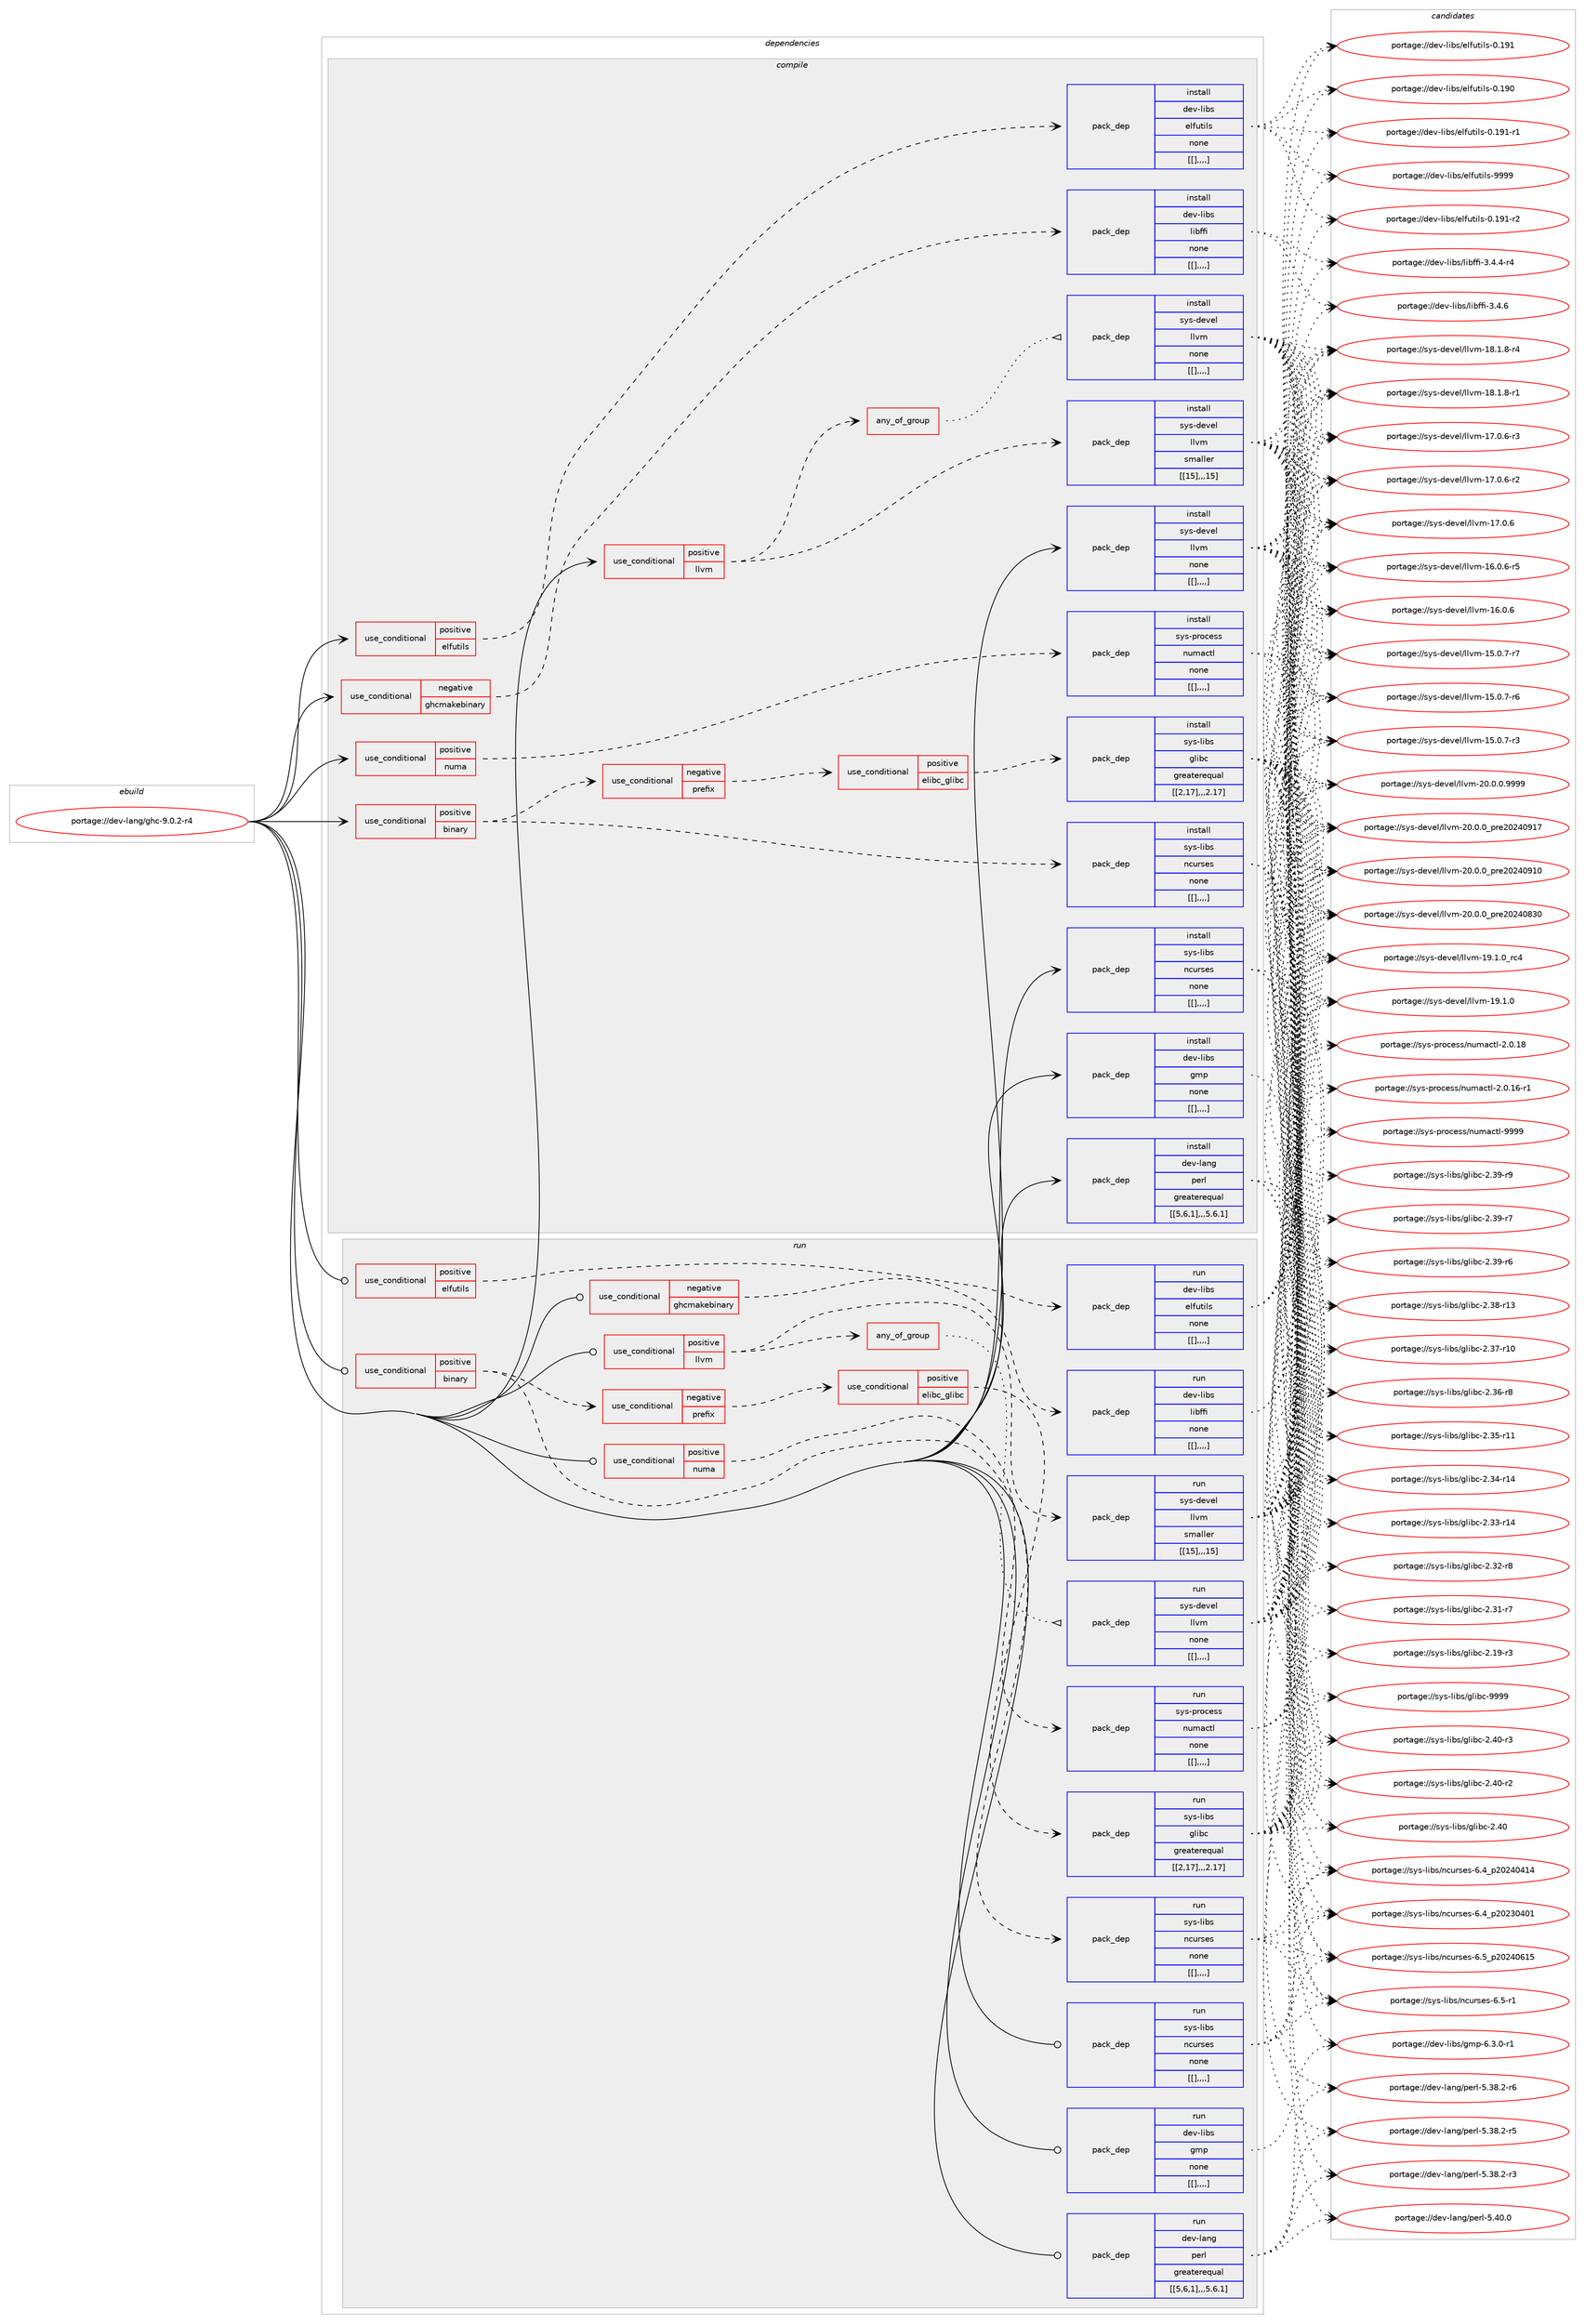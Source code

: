 digraph prolog {

# *************
# Graph options
# *************

newrank=true;
concentrate=true;
compound=true;
graph [rankdir=LR,fontname=Helvetica,fontsize=10,ranksep=1.5];#, ranksep=2.5, nodesep=0.2];
edge  [arrowhead=vee];
node  [fontname=Helvetica,fontsize=10];

# **********
# The ebuild
# **********

subgraph cluster_leftcol {
color=gray;
label=<<i>ebuild</i>>;
id [label="portage://dev-lang/ghc-9.0.2-r4", color=red, width=4, href="../dev-lang/ghc-9.0.2-r4.svg"];
}

# ****************
# The dependencies
# ****************

subgraph cluster_midcol {
color=gray;
label=<<i>dependencies</i>>;
subgraph cluster_compile {
fillcolor="#eeeeee";
style=filled;
label=<<i>compile</i>>;
subgraph cond23576 {
dependency99489 [label=<<TABLE BORDER="0" CELLBORDER="1" CELLSPACING="0" CELLPADDING="4"><TR><TD ROWSPAN="3" CELLPADDING="10">use_conditional</TD></TR><TR><TD>negative</TD></TR><TR><TD>ghcmakebinary</TD></TR></TABLE>>, shape=none, color=red];
subgraph pack74857 {
dependency99490 [label=<<TABLE BORDER="0" CELLBORDER="1" CELLSPACING="0" CELLPADDING="4" WIDTH="220"><TR><TD ROWSPAN="6" CELLPADDING="30">pack_dep</TD></TR><TR><TD WIDTH="110">install</TD></TR><TR><TD>dev-libs</TD></TR><TR><TD>libffi</TD></TR><TR><TD>none</TD></TR><TR><TD>[[],,,,]</TD></TR></TABLE>>, shape=none, color=blue];
}
dependency99489:e -> dependency99490:w [weight=20,style="dashed",arrowhead="vee"];
}
id:e -> dependency99489:w [weight=20,style="solid",arrowhead="vee"];
subgraph cond23577 {
dependency99491 [label=<<TABLE BORDER="0" CELLBORDER="1" CELLSPACING="0" CELLPADDING="4"><TR><TD ROWSPAN="3" CELLPADDING="10">use_conditional</TD></TR><TR><TD>positive</TD></TR><TR><TD>binary</TD></TR></TABLE>>, shape=none, color=red];
subgraph cond23578 {
dependency99492 [label=<<TABLE BORDER="0" CELLBORDER="1" CELLSPACING="0" CELLPADDING="4"><TR><TD ROWSPAN="3" CELLPADDING="10">use_conditional</TD></TR><TR><TD>negative</TD></TR><TR><TD>prefix</TD></TR></TABLE>>, shape=none, color=red];
subgraph cond23579 {
dependency99493 [label=<<TABLE BORDER="0" CELLBORDER="1" CELLSPACING="0" CELLPADDING="4"><TR><TD ROWSPAN="3" CELLPADDING="10">use_conditional</TD></TR><TR><TD>positive</TD></TR><TR><TD>elibc_glibc</TD></TR></TABLE>>, shape=none, color=red];
subgraph pack74858 {
dependency99494 [label=<<TABLE BORDER="0" CELLBORDER="1" CELLSPACING="0" CELLPADDING="4" WIDTH="220"><TR><TD ROWSPAN="6" CELLPADDING="30">pack_dep</TD></TR><TR><TD WIDTH="110">install</TD></TR><TR><TD>sys-libs</TD></TR><TR><TD>glibc</TD></TR><TR><TD>greaterequal</TD></TR><TR><TD>[[2,17],,,2.17]</TD></TR></TABLE>>, shape=none, color=blue];
}
dependency99493:e -> dependency99494:w [weight=20,style="dashed",arrowhead="vee"];
}
dependency99492:e -> dependency99493:w [weight=20,style="dashed",arrowhead="vee"];
}
dependency99491:e -> dependency99492:w [weight=20,style="dashed",arrowhead="vee"];
subgraph pack74859 {
dependency99495 [label=<<TABLE BORDER="0" CELLBORDER="1" CELLSPACING="0" CELLPADDING="4" WIDTH="220"><TR><TD ROWSPAN="6" CELLPADDING="30">pack_dep</TD></TR><TR><TD WIDTH="110">install</TD></TR><TR><TD>sys-libs</TD></TR><TR><TD>ncurses</TD></TR><TR><TD>none</TD></TR><TR><TD>[[],,,,]</TD></TR></TABLE>>, shape=none, color=blue];
}
dependency99491:e -> dependency99495:w [weight=20,style="dashed",arrowhead="vee"];
}
id:e -> dependency99491:w [weight=20,style="solid",arrowhead="vee"];
subgraph cond23580 {
dependency99496 [label=<<TABLE BORDER="0" CELLBORDER="1" CELLSPACING="0" CELLPADDING="4"><TR><TD ROWSPAN="3" CELLPADDING="10">use_conditional</TD></TR><TR><TD>positive</TD></TR><TR><TD>elfutils</TD></TR></TABLE>>, shape=none, color=red];
subgraph pack74860 {
dependency99497 [label=<<TABLE BORDER="0" CELLBORDER="1" CELLSPACING="0" CELLPADDING="4" WIDTH="220"><TR><TD ROWSPAN="6" CELLPADDING="30">pack_dep</TD></TR><TR><TD WIDTH="110">install</TD></TR><TR><TD>dev-libs</TD></TR><TR><TD>elfutils</TD></TR><TR><TD>none</TD></TR><TR><TD>[[],,,,]</TD></TR></TABLE>>, shape=none, color=blue];
}
dependency99496:e -> dependency99497:w [weight=20,style="dashed",arrowhead="vee"];
}
id:e -> dependency99496:w [weight=20,style="solid",arrowhead="vee"];
subgraph cond23581 {
dependency99498 [label=<<TABLE BORDER="0" CELLBORDER="1" CELLSPACING="0" CELLPADDING="4"><TR><TD ROWSPAN="3" CELLPADDING="10">use_conditional</TD></TR><TR><TD>positive</TD></TR><TR><TD>llvm</TD></TR></TABLE>>, shape=none, color=red];
subgraph pack74861 {
dependency99499 [label=<<TABLE BORDER="0" CELLBORDER="1" CELLSPACING="0" CELLPADDING="4" WIDTH="220"><TR><TD ROWSPAN="6" CELLPADDING="30">pack_dep</TD></TR><TR><TD WIDTH="110">install</TD></TR><TR><TD>sys-devel</TD></TR><TR><TD>llvm</TD></TR><TR><TD>smaller</TD></TR><TR><TD>[[15],,,15]</TD></TR></TABLE>>, shape=none, color=blue];
}
dependency99498:e -> dependency99499:w [weight=20,style="dashed",arrowhead="vee"];
subgraph any930 {
dependency99500 [label=<<TABLE BORDER="0" CELLBORDER="1" CELLSPACING="0" CELLPADDING="4"><TR><TD CELLPADDING="10">any_of_group</TD></TR></TABLE>>, shape=none, color=red];subgraph pack74862 {
dependency99501 [label=<<TABLE BORDER="0" CELLBORDER="1" CELLSPACING="0" CELLPADDING="4" WIDTH="220"><TR><TD ROWSPAN="6" CELLPADDING="30">pack_dep</TD></TR><TR><TD WIDTH="110">install</TD></TR><TR><TD>sys-devel</TD></TR><TR><TD>llvm</TD></TR><TR><TD>none</TD></TR><TR><TD>[[],,,,]</TD></TR></TABLE>>, shape=none, color=blue];
}
dependency99500:e -> dependency99501:w [weight=20,style="dotted",arrowhead="oinv"];
}
dependency99498:e -> dependency99500:w [weight=20,style="dashed",arrowhead="vee"];
}
id:e -> dependency99498:w [weight=20,style="solid",arrowhead="vee"];
subgraph cond23582 {
dependency99502 [label=<<TABLE BORDER="0" CELLBORDER="1" CELLSPACING="0" CELLPADDING="4"><TR><TD ROWSPAN="3" CELLPADDING="10">use_conditional</TD></TR><TR><TD>positive</TD></TR><TR><TD>numa</TD></TR></TABLE>>, shape=none, color=red];
subgraph pack74863 {
dependency99503 [label=<<TABLE BORDER="0" CELLBORDER="1" CELLSPACING="0" CELLPADDING="4" WIDTH="220"><TR><TD ROWSPAN="6" CELLPADDING="30">pack_dep</TD></TR><TR><TD WIDTH="110">install</TD></TR><TR><TD>sys-process</TD></TR><TR><TD>numactl</TD></TR><TR><TD>none</TD></TR><TR><TD>[[],,,,]</TD></TR></TABLE>>, shape=none, color=blue];
}
dependency99502:e -> dependency99503:w [weight=20,style="dashed",arrowhead="vee"];
}
id:e -> dependency99502:w [weight=20,style="solid",arrowhead="vee"];
subgraph pack74864 {
dependency99504 [label=<<TABLE BORDER="0" CELLBORDER="1" CELLSPACING="0" CELLPADDING="4" WIDTH="220"><TR><TD ROWSPAN="6" CELLPADDING="30">pack_dep</TD></TR><TR><TD WIDTH="110">install</TD></TR><TR><TD>dev-lang</TD></TR><TR><TD>perl</TD></TR><TR><TD>greaterequal</TD></TR><TR><TD>[[5,6,1],,,5.6.1]</TD></TR></TABLE>>, shape=none, color=blue];
}
id:e -> dependency99504:w [weight=20,style="solid",arrowhead="vee"];
subgraph pack74865 {
dependency99505 [label=<<TABLE BORDER="0" CELLBORDER="1" CELLSPACING="0" CELLPADDING="4" WIDTH="220"><TR><TD ROWSPAN="6" CELLPADDING="30">pack_dep</TD></TR><TR><TD WIDTH="110">install</TD></TR><TR><TD>dev-libs</TD></TR><TR><TD>gmp</TD></TR><TR><TD>none</TD></TR><TR><TD>[[],,,,]</TD></TR></TABLE>>, shape=none, color=blue];
}
id:e -> dependency99505:w [weight=20,style="solid",arrowhead="vee"];
subgraph pack74866 {
dependency99506 [label=<<TABLE BORDER="0" CELLBORDER="1" CELLSPACING="0" CELLPADDING="4" WIDTH="220"><TR><TD ROWSPAN="6" CELLPADDING="30">pack_dep</TD></TR><TR><TD WIDTH="110">install</TD></TR><TR><TD>sys-libs</TD></TR><TR><TD>ncurses</TD></TR><TR><TD>none</TD></TR><TR><TD>[[],,,,]</TD></TR></TABLE>>, shape=none, color=blue];
}
id:e -> dependency99506:w [weight=20,style="solid",arrowhead="vee"];
subgraph pack74867 {
dependency99507 [label=<<TABLE BORDER="0" CELLBORDER="1" CELLSPACING="0" CELLPADDING="4" WIDTH="220"><TR><TD ROWSPAN="6" CELLPADDING="30">pack_dep</TD></TR><TR><TD WIDTH="110">install</TD></TR><TR><TD>sys-devel</TD></TR><TR><TD>llvm</TD></TR><TR><TD>none</TD></TR><TR><TD>[[],,,,]</TD></TR></TABLE>>, shape=none, color=blue];
}
id:e -> dependency99507:w [weight=20,style="solid",arrowhead="vee"];
}
subgraph cluster_compileandrun {
fillcolor="#eeeeee";
style=filled;
label=<<i>compile and run</i>>;
}
subgraph cluster_run {
fillcolor="#eeeeee";
style=filled;
label=<<i>run</i>>;
subgraph cond23583 {
dependency99508 [label=<<TABLE BORDER="0" CELLBORDER="1" CELLSPACING="0" CELLPADDING="4"><TR><TD ROWSPAN="3" CELLPADDING="10">use_conditional</TD></TR><TR><TD>negative</TD></TR><TR><TD>ghcmakebinary</TD></TR></TABLE>>, shape=none, color=red];
subgraph pack74868 {
dependency99509 [label=<<TABLE BORDER="0" CELLBORDER="1" CELLSPACING="0" CELLPADDING="4" WIDTH="220"><TR><TD ROWSPAN="6" CELLPADDING="30">pack_dep</TD></TR><TR><TD WIDTH="110">run</TD></TR><TR><TD>dev-libs</TD></TR><TR><TD>libffi</TD></TR><TR><TD>none</TD></TR><TR><TD>[[],,,,]</TD></TR></TABLE>>, shape=none, color=blue];
}
dependency99508:e -> dependency99509:w [weight=20,style="dashed",arrowhead="vee"];
}
id:e -> dependency99508:w [weight=20,style="solid",arrowhead="odot"];
subgraph cond23584 {
dependency99510 [label=<<TABLE BORDER="0" CELLBORDER="1" CELLSPACING="0" CELLPADDING="4"><TR><TD ROWSPAN="3" CELLPADDING="10">use_conditional</TD></TR><TR><TD>positive</TD></TR><TR><TD>binary</TD></TR></TABLE>>, shape=none, color=red];
subgraph cond23585 {
dependency99511 [label=<<TABLE BORDER="0" CELLBORDER="1" CELLSPACING="0" CELLPADDING="4"><TR><TD ROWSPAN="3" CELLPADDING="10">use_conditional</TD></TR><TR><TD>negative</TD></TR><TR><TD>prefix</TD></TR></TABLE>>, shape=none, color=red];
subgraph cond23586 {
dependency99512 [label=<<TABLE BORDER="0" CELLBORDER="1" CELLSPACING="0" CELLPADDING="4"><TR><TD ROWSPAN="3" CELLPADDING="10">use_conditional</TD></TR><TR><TD>positive</TD></TR><TR><TD>elibc_glibc</TD></TR></TABLE>>, shape=none, color=red];
subgraph pack74869 {
dependency99513 [label=<<TABLE BORDER="0" CELLBORDER="1" CELLSPACING="0" CELLPADDING="4" WIDTH="220"><TR><TD ROWSPAN="6" CELLPADDING="30">pack_dep</TD></TR><TR><TD WIDTH="110">run</TD></TR><TR><TD>sys-libs</TD></TR><TR><TD>glibc</TD></TR><TR><TD>greaterequal</TD></TR><TR><TD>[[2,17],,,2.17]</TD></TR></TABLE>>, shape=none, color=blue];
}
dependency99512:e -> dependency99513:w [weight=20,style="dashed",arrowhead="vee"];
}
dependency99511:e -> dependency99512:w [weight=20,style="dashed",arrowhead="vee"];
}
dependency99510:e -> dependency99511:w [weight=20,style="dashed",arrowhead="vee"];
subgraph pack74870 {
dependency99514 [label=<<TABLE BORDER="0" CELLBORDER="1" CELLSPACING="0" CELLPADDING="4" WIDTH="220"><TR><TD ROWSPAN="6" CELLPADDING="30">pack_dep</TD></TR><TR><TD WIDTH="110">run</TD></TR><TR><TD>sys-libs</TD></TR><TR><TD>ncurses</TD></TR><TR><TD>none</TD></TR><TR><TD>[[],,,,]</TD></TR></TABLE>>, shape=none, color=blue];
}
dependency99510:e -> dependency99514:w [weight=20,style="dashed",arrowhead="vee"];
}
id:e -> dependency99510:w [weight=20,style="solid",arrowhead="odot"];
subgraph cond23587 {
dependency99515 [label=<<TABLE BORDER="0" CELLBORDER="1" CELLSPACING="0" CELLPADDING="4"><TR><TD ROWSPAN="3" CELLPADDING="10">use_conditional</TD></TR><TR><TD>positive</TD></TR><TR><TD>elfutils</TD></TR></TABLE>>, shape=none, color=red];
subgraph pack74871 {
dependency99516 [label=<<TABLE BORDER="0" CELLBORDER="1" CELLSPACING="0" CELLPADDING="4" WIDTH="220"><TR><TD ROWSPAN="6" CELLPADDING="30">pack_dep</TD></TR><TR><TD WIDTH="110">run</TD></TR><TR><TD>dev-libs</TD></TR><TR><TD>elfutils</TD></TR><TR><TD>none</TD></TR><TR><TD>[[],,,,]</TD></TR></TABLE>>, shape=none, color=blue];
}
dependency99515:e -> dependency99516:w [weight=20,style="dashed",arrowhead="vee"];
}
id:e -> dependency99515:w [weight=20,style="solid",arrowhead="odot"];
subgraph cond23588 {
dependency99517 [label=<<TABLE BORDER="0" CELLBORDER="1" CELLSPACING="0" CELLPADDING="4"><TR><TD ROWSPAN="3" CELLPADDING="10">use_conditional</TD></TR><TR><TD>positive</TD></TR><TR><TD>llvm</TD></TR></TABLE>>, shape=none, color=red];
subgraph pack74872 {
dependency99518 [label=<<TABLE BORDER="0" CELLBORDER="1" CELLSPACING="0" CELLPADDING="4" WIDTH="220"><TR><TD ROWSPAN="6" CELLPADDING="30">pack_dep</TD></TR><TR><TD WIDTH="110">run</TD></TR><TR><TD>sys-devel</TD></TR><TR><TD>llvm</TD></TR><TR><TD>smaller</TD></TR><TR><TD>[[15],,,15]</TD></TR></TABLE>>, shape=none, color=blue];
}
dependency99517:e -> dependency99518:w [weight=20,style="dashed",arrowhead="vee"];
subgraph any931 {
dependency99519 [label=<<TABLE BORDER="0" CELLBORDER="1" CELLSPACING="0" CELLPADDING="4"><TR><TD CELLPADDING="10">any_of_group</TD></TR></TABLE>>, shape=none, color=red];subgraph pack74873 {
dependency99520 [label=<<TABLE BORDER="0" CELLBORDER="1" CELLSPACING="0" CELLPADDING="4" WIDTH="220"><TR><TD ROWSPAN="6" CELLPADDING="30">pack_dep</TD></TR><TR><TD WIDTH="110">run</TD></TR><TR><TD>sys-devel</TD></TR><TR><TD>llvm</TD></TR><TR><TD>none</TD></TR><TR><TD>[[],,,,]</TD></TR></TABLE>>, shape=none, color=blue];
}
dependency99519:e -> dependency99520:w [weight=20,style="dotted",arrowhead="oinv"];
}
dependency99517:e -> dependency99519:w [weight=20,style="dashed",arrowhead="vee"];
}
id:e -> dependency99517:w [weight=20,style="solid",arrowhead="odot"];
subgraph cond23589 {
dependency99521 [label=<<TABLE BORDER="0" CELLBORDER="1" CELLSPACING="0" CELLPADDING="4"><TR><TD ROWSPAN="3" CELLPADDING="10">use_conditional</TD></TR><TR><TD>positive</TD></TR><TR><TD>numa</TD></TR></TABLE>>, shape=none, color=red];
subgraph pack74874 {
dependency99522 [label=<<TABLE BORDER="0" CELLBORDER="1" CELLSPACING="0" CELLPADDING="4" WIDTH="220"><TR><TD ROWSPAN="6" CELLPADDING="30">pack_dep</TD></TR><TR><TD WIDTH="110">run</TD></TR><TR><TD>sys-process</TD></TR><TR><TD>numactl</TD></TR><TR><TD>none</TD></TR><TR><TD>[[],,,,]</TD></TR></TABLE>>, shape=none, color=blue];
}
dependency99521:e -> dependency99522:w [weight=20,style="dashed",arrowhead="vee"];
}
id:e -> dependency99521:w [weight=20,style="solid",arrowhead="odot"];
subgraph pack74875 {
dependency99523 [label=<<TABLE BORDER="0" CELLBORDER="1" CELLSPACING="0" CELLPADDING="4" WIDTH="220"><TR><TD ROWSPAN="6" CELLPADDING="30">pack_dep</TD></TR><TR><TD WIDTH="110">run</TD></TR><TR><TD>dev-lang</TD></TR><TR><TD>perl</TD></TR><TR><TD>greaterequal</TD></TR><TR><TD>[[5,6,1],,,5.6.1]</TD></TR></TABLE>>, shape=none, color=blue];
}
id:e -> dependency99523:w [weight=20,style="solid",arrowhead="odot"];
subgraph pack74876 {
dependency99524 [label=<<TABLE BORDER="0" CELLBORDER="1" CELLSPACING="0" CELLPADDING="4" WIDTH="220"><TR><TD ROWSPAN="6" CELLPADDING="30">pack_dep</TD></TR><TR><TD WIDTH="110">run</TD></TR><TR><TD>dev-libs</TD></TR><TR><TD>gmp</TD></TR><TR><TD>none</TD></TR><TR><TD>[[],,,,]</TD></TR></TABLE>>, shape=none, color=blue];
}
id:e -> dependency99524:w [weight=20,style="solid",arrowhead="odot"];
subgraph pack74877 {
dependency99525 [label=<<TABLE BORDER="0" CELLBORDER="1" CELLSPACING="0" CELLPADDING="4" WIDTH="220"><TR><TD ROWSPAN="6" CELLPADDING="30">pack_dep</TD></TR><TR><TD WIDTH="110">run</TD></TR><TR><TD>sys-libs</TD></TR><TR><TD>ncurses</TD></TR><TR><TD>none</TD></TR><TR><TD>[[],,,,]</TD></TR></TABLE>>, shape=none, color=blue];
}
id:e -> dependency99525:w [weight=20,style="solid",arrowhead="odot"];
}
}

# **************
# The candidates
# **************

subgraph cluster_choices {
rank=same;
color=gray;
label=<<i>candidates</i>>;

subgraph choice74857 {
color=black;
nodesep=1;
choice10010111845108105981154710810598102102105455146524654 [label="portage://dev-libs/libffi-3.4.6", color=red, width=4,href="../dev-libs/libffi-3.4.6.svg"];
choice100101118451081059811547108105981021021054551465246524511452 [label="portage://dev-libs/libffi-3.4.4-r4", color=red, width=4,href="../dev-libs/libffi-3.4.4-r4.svg"];
dependency99490:e -> choice10010111845108105981154710810598102102105455146524654:w [style=dotted,weight="100"];
dependency99490:e -> choice100101118451081059811547108105981021021054551465246524511452:w [style=dotted,weight="100"];
}
subgraph choice74858 {
color=black;
nodesep=1;
choice11512111545108105981154710310810598994557575757 [label="portage://sys-libs/glibc-9999", color=red, width=4,href="../sys-libs/glibc-9999.svg"];
choice115121115451081059811547103108105989945504652484511451 [label="portage://sys-libs/glibc-2.40-r3", color=red, width=4,href="../sys-libs/glibc-2.40-r3.svg"];
choice115121115451081059811547103108105989945504652484511450 [label="portage://sys-libs/glibc-2.40-r2", color=red, width=4,href="../sys-libs/glibc-2.40-r2.svg"];
choice11512111545108105981154710310810598994550465248 [label="portage://sys-libs/glibc-2.40", color=red, width=4,href="../sys-libs/glibc-2.40.svg"];
choice115121115451081059811547103108105989945504651574511457 [label="portage://sys-libs/glibc-2.39-r9", color=red, width=4,href="../sys-libs/glibc-2.39-r9.svg"];
choice115121115451081059811547103108105989945504651574511455 [label="portage://sys-libs/glibc-2.39-r7", color=red, width=4,href="../sys-libs/glibc-2.39-r7.svg"];
choice115121115451081059811547103108105989945504651574511454 [label="portage://sys-libs/glibc-2.39-r6", color=red, width=4,href="../sys-libs/glibc-2.39-r6.svg"];
choice11512111545108105981154710310810598994550465156451144951 [label="portage://sys-libs/glibc-2.38-r13", color=red, width=4,href="../sys-libs/glibc-2.38-r13.svg"];
choice11512111545108105981154710310810598994550465155451144948 [label="portage://sys-libs/glibc-2.37-r10", color=red, width=4,href="../sys-libs/glibc-2.37-r10.svg"];
choice115121115451081059811547103108105989945504651544511456 [label="portage://sys-libs/glibc-2.36-r8", color=red, width=4,href="../sys-libs/glibc-2.36-r8.svg"];
choice11512111545108105981154710310810598994550465153451144949 [label="portage://sys-libs/glibc-2.35-r11", color=red, width=4,href="../sys-libs/glibc-2.35-r11.svg"];
choice11512111545108105981154710310810598994550465152451144952 [label="portage://sys-libs/glibc-2.34-r14", color=red, width=4,href="../sys-libs/glibc-2.34-r14.svg"];
choice11512111545108105981154710310810598994550465151451144952 [label="portage://sys-libs/glibc-2.33-r14", color=red, width=4,href="../sys-libs/glibc-2.33-r14.svg"];
choice115121115451081059811547103108105989945504651504511456 [label="portage://sys-libs/glibc-2.32-r8", color=red, width=4,href="../sys-libs/glibc-2.32-r8.svg"];
choice115121115451081059811547103108105989945504651494511455 [label="portage://sys-libs/glibc-2.31-r7", color=red, width=4,href="../sys-libs/glibc-2.31-r7.svg"];
choice115121115451081059811547103108105989945504649574511451 [label="portage://sys-libs/glibc-2.19-r3", color=red, width=4,href="../sys-libs/glibc-2.19-r3.svg"];
dependency99494:e -> choice11512111545108105981154710310810598994557575757:w [style=dotted,weight="100"];
dependency99494:e -> choice115121115451081059811547103108105989945504652484511451:w [style=dotted,weight="100"];
dependency99494:e -> choice115121115451081059811547103108105989945504652484511450:w [style=dotted,weight="100"];
dependency99494:e -> choice11512111545108105981154710310810598994550465248:w [style=dotted,weight="100"];
dependency99494:e -> choice115121115451081059811547103108105989945504651574511457:w [style=dotted,weight="100"];
dependency99494:e -> choice115121115451081059811547103108105989945504651574511455:w [style=dotted,weight="100"];
dependency99494:e -> choice115121115451081059811547103108105989945504651574511454:w [style=dotted,weight="100"];
dependency99494:e -> choice11512111545108105981154710310810598994550465156451144951:w [style=dotted,weight="100"];
dependency99494:e -> choice11512111545108105981154710310810598994550465155451144948:w [style=dotted,weight="100"];
dependency99494:e -> choice115121115451081059811547103108105989945504651544511456:w [style=dotted,weight="100"];
dependency99494:e -> choice11512111545108105981154710310810598994550465153451144949:w [style=dotted,weight="100"];
dependency99494:e -> choice11512111545108105981154710310810598994550465152451144952:w [style=dotted,weight="100"];
dependency99494:e -> choice11512111545108105981154710310810598994550465151451144952:w [style=dotted,weight="100"];
dependency99494:e -> choice115121115451081059811547103108105989945504651504511456:w [style=dotted,weight="100"];
dependency99494:e -> choice115121115451081059811547103108105989945504651494511455:w [style=dotted,weight="100"];
dependency99494:e -> choice115121115451081059811547103108105989945504649574511451:w [style=dotted,weight="100"];
}
subgraph choice74859 {
color=black;
nodesep=1;
choice1151211154510810598115471109911711411510111545544653951125048505248544953 [label="portage://sys-libs/ncurses-6.5_p20240615", color=red, width=4,href="../sys-libs/ncurses-6.5_p20240615.svg"];
choice11512111545108105981154711099117114115101115455446534511449 [label="portage://sys-libs/ncurses-6.5-r1", color=red, width=4,href="../sys-libs/ncurses-6.5-r1.svg"];
choice1151211154510810598115471109911711411510111545544652951125048505248524952 [label="portage://sys-libs/ncurses-6.4_p20240414", color=red, width=4,href="../sys-libs/ncurses-6.4_p20240414.svg"];
choice1151211154510810598115471109911711411510111545544652951125048505148524849 [label="portage://sys-libs/ncurses-6.4_p20230401", color=red, width=4,href="../sys-libs/ncurses-6.4_p20230401.svg"];
dependency99495:e -> choice1151211154510810598115471109911711411510111545544653951125048505248544953:w [style=dotted,weight="100"];
dependency99495:e -> choice11512111545108105981154711099117114115101115455446534511449:w [style=dotted,weight="100"];
dependency99495:e -> choice1151211154510810598115471109911711411510111545544652951125048505248524952:w [style=dotted,weight="100"];
dependency99495:e -> choice1151211154510810598115471109911711411510111545544652951125048505148524849:w [style=dotted,weight="100"];
}
subgraph choice74860 {
color=black;
nodesep=1;
choice1001011184510810598115471011081021171161051081154557575757 [label="portage://dev-libs/elfutils-9999", color=red, width=4,href="../dev-libs/elfutils-9999.svg"];
choice1001011184510810598115471011081021171161051081154548464957494511450 [label="portage://dev-libs/elfutils-0.191-r2", color=red, width=4,href="../dev-libs/elfutils-0.191-r2.svg"];
choice1001011184510810598115471011081021171161051081154548464957494511449 [label="portage://dev-libs/elfutils-0.191-r1", color=red, width=4,href="../dev-libs/elfutils-0.191-r1.svg"];
choice100101118451081059811547101108102117116105108115454846495749 [label="portage://dev-libs/elfutils-0.191", color=red, width=4,href="../dev-libs/elfutils-0.191.svg"];
choice100101118451081059811547101108102117116105108115454846495748 [label="portage://dev-libs/elfutils-0.190", color=red, width=4,href="../dev-libs/elfutils-0.190.svg"];
dependency99497:e -> choice1001011184510810598115471011081021171161051081154557575757:w [style=dotted,weight="100"];
dependency99497:e -> choice1001011184510810598115471011081021171161051081154548464957494511450:w [style=dotted,weight="100"];
dependency99497:e -> choice1001011184510810598115471011081021171161051081154548464957494511449:w [style=dotted,weight="100"];
dependency99497:e -> choice100101118451081059811547101108102117116105108115454846495749:w [style=dotted,weight="100"];
dependency99497:e -> choice100101118451081059811547101108102117116105108115454846495748:w [style=dotted,weight="100"];
}
subgraph choice74861 {
color=black;
nodesep=1;
choice1151211154510010111810110847108108118109455048464846484657575757 [label="portage://sys-devel/llvm-20.0.0.9999", color=red, width=4,href="../sys-devel/llvm-20.0.0.9999.svg"];
choice115121115451001011181011084710810811810945504846484648951121141015048505248574955 [label="portage://sys-devel/llvm-20.0.0_pre20240917", color=red, width=4,href="../sys-devel/llvm-20.0.0_pre20240917.svg"];
choice115121115451001011181011084710810811810945504846484648951121141015048505248574948 [label="portage://sys-devel/llvm-20.0.0_pre20240910", color=red, width=4,href="../sys-devel/llvm-20.0.0_pre20240910.svg"];
choice115121115451001011181011084710810811810945504846484648951121141015048505248565148 [label="portage://sys-devel/llvm-20.0.0_pre20240830", color=red, width=4,href="../sys-devel/llvm-20.0.0_pre20240830.svg"];
choice115121115451001011181011084710810811810945495746494648951149952 [label="portage://sys-devel/llvm-19.1.0_rc4", color=red, width=4,href="../sys-devel/llvm-19.1.0_rc4.svg"];
choice115121115451001011181011084710810811810945495746494648 [label="portage://sys-devel/llvm-19.1.0", color=red, width=4,href="../sys-devel/llvm-19.1.0.svg"];
choice1151211154510010111810110847108108118109454956464946564511452 [label="portage://sys-devel/llvm-18.1.8-r4", color=red, width=4,href="../sys-devel/llvm-18.1.8-r4.svg"];
choice1151211154510010111810110847108108118109454956464946564511449 [label="portage://sys-devel/llvm-18.1.8-r1", color=red, width=4,href="../sys-devel/llvm-18.1.8-r1.svg"];
choice1151211154510010111810110847108108118109454955464846544511451 [label="portage://sys-devel/llvm-17.0.6-r3", color=red, width=4,href="../sys-devel/llvm-17.0.6-r3.svg"];
choice1151211154510010111810110847108108118109454955464846544511450 [label="portage://sys-devel/llvm-17.0.6-r2", color=red, width=4,href="../sys-devel/llvm-17.0.6-r2.svg"];
choice115121115451001011181011084710810811810945495546484654 [label="portage://sys-devel/llvm-17.0.6", color=red, width=4,href="../sys-devel/llvm-17.0.6.svg"];
choice1151211154510010111810110847108108118109454954464846544511453 [label="portage://sys-devel/llvm-16.0.6-r5", color=red, width=4,href="../sys-devel/llvm-16.0.6-r5.svg"];
choice115121115451001011181011084710810811810945495446484654 [label="portage://sys-devel/llvm-16.0.6", color=red, width=4,href="../sys-devel/llvm-16.0.6.svg"];
choice1151211154510010111810110847108108118109454953464846554511455 [label="portage://sys-devel/llvm-15.0.7-r7", color=red, width=4,href="../sys-devel/llvm-15.0.7-r7.svg"];
choice1151211154510010111810110847108108118109454953464846554511454 [label="portage://sys-devel/llvm-15.0.7-r6", color=red, width=4,href="../sys-devel/llvm-15.0.7-r6.svg"];
choice1151211154510010111810110847108108118109454953464846554511451 [label="portage://sys-devel/llvm-15.0.7-r3", color=red, width=4,href="../sys-devel/llvm-15.0.7-r3.svg"];
dependency99499:e -> choice1151211154510010111810110847108108118109455048464846484657575757:w [style=dotted,weight="100"];
dependency99499:e -> choice115121115451001011181011084710810811810945504846484648951121141015048505248574955:w [style=dotted,weight="100"];
dependency99499:e -> choice115121115451001011181011084710810811810945504846484648951121141015048505248574948:w [style=dotted,weight="100"];
dependency99499:e -> choice115121115451001011181011084710810811810945504846484648951121141015048505248565148:w [style=dotted,weight="100"];
dependency99499:e -> choice115121115451001011181011084710810811810945495746494648951149952:w [style=dotted,weight="100"];
dependency99499:e -> choice115121115451001011181011084710810811810945495746494648:w [style=dotted,weight="100"];
dependency99499:e -> choice1151211154510010111810110847108108118109454956464946564511452:w [style=dotted,weight="100"];
dependency99499:e -> choice1151211154510010111810110847108108118109454956464946564511449:w [style=dotted,weight="100"];
dependency99499:e -> choice1151211154510010111810110847108108118109454955464846544511451:w [style=dotted,weight="100"];
dependency99499:e -> choice1151211154510010111810110847108108118109454955464846544511450:w [style=dotted,weight="100"];
dependency99499:e -> choice115121115451001011181011084710810811810945495546484654:w [style=dotted,weight="100"];
dependency99499:e -> choice1151211154510010111810110847108108118109454954464846544511453:w [style=dotted,weight="100"];
dependency99499:e -> choice115121115451001011181011084710810811810945495446484654:w [style=dotted,weight="100"];
dependency99499:e -> choice1151211154510010111810110847108108118109454953464846554511455:w [style=dotted,weight="100"];
dependency99499:e -> choice1151211154510010111810110847108108118109454953464846554511454:w [style=dotted,weight="100"];
dependency99499:e -> choice1151211154510010111810110847108108118109454953464846554511451:w [style=dotted,weight="100"];
}
subgraph choice74862 {
color=black;
nodesep=1;
choice1151211154510010111810110847108108118109455048464846484657575757 [label="portage://sys-devel/llvm-20.0.0.9999", color=red, width=4,href="../sys-devel/llvm-20.0.0.9999.svg"];
choice115121115451001011181011084710810811810945504846484648951121141015048505248574955 [label="portage://sys-devel/llvm-20.0.0_pre20240917", color=red, width=4,href="../sys-devel/llvm-20.0.0_pre20240917.svg"];
choice115121115451001011181011084710810811810945504846484648951121141015048505248574948 [label="portage://sys-devel/llvm-20.0.0_pre20240910", color=red, width=4,href="../sys-devel/llvm-20.0.0_pre20240910.svg"];
choice115121115451001011181011084710810811810945504846484648951121141015048505248565148 [label="portage://sys-devel/llvm-20.0.0_pre20240830", color=red, width=4,href="../sys-devel/llvm-20.0.0_pre20240830.svg"];
choice115121115451001011181011084710810811810945495746494648951149952 [label="portage://sys-devel/llvm-19.1.0_rc4", color=red, width=4,href="../sys-devel/llvm-19.1.0_rc4.svg"];
choice115121115451001011181011084710810811810945495746494648 [label="portage://sys-devel/llvm-19.1.0", color=red, width=4,href="../sys-devel/llvm-19.1.0.svg"];
choice1151211154510010111810110847108108118109454956464946564511452 [label="portage://sys-devel/llvm-18.1.8-r4", color=red, width=4,href="../sys-devel/llvm-18.1.8-r4.svg"];
choice1151211154510010111810110847108108118109454956464946564511449 [label="portage://sys-devel/llvm-18.1.8-r1", color=red, width=4,href="../sys-devel/llvm-18.1.8-r1.svg"];
choice1151211154510010111810110847108108118109454955464846544511451 [label="portage://sys-devel/llvm-17.0.6-r3", color=red, width=4,href="../sys-devel/llvm-17.0.6-r3.svg"];
choice1151211154510010111810110847108108118109454955464846544511450 [label="portage://sys-devel/llvm-17.0.6-r2", color=red, width=4,href="../sys-devel/llvm-17.0.6-r2.svg"];
choice115121115451001011181011084710810811810945495546484654 [label="portage://sys-devel/llvm-17.0.6", color=red, width=4,href="../sys-devel/llvm-17.0.6.svg"];
choice1151211154510010111810110847108108118109454954464846544511453 [label="portage://sys-devel/llvm-16.0.6-r5", color=red, width=4,href="../sys-devel/llvm-16.0.6-r5.svg"];
choice115121115451001011181011084710810811810945495446484654 [label="portage://sys-devel/llvm-16.0.6", color=red, width=4,href="../sys-devel/llvm-16.0.6.svg"];
choice1151211154510010111810110847108108118109454953464846554511455 [label="portage://sys-devel/llvm-15.0.7-r7", color=red, width=4,href="../sys-devel/llvm-15.0.7-r7.svg"];
choice1151211154510010111810110847108108118109454953464846554511454 [label="portage://sys-devel/llvm-15.0.7-r6", color=red, width=4,href="../sys-devel/llvm-15.0.7-r6.svg"];
choice1151211154510010111810110847108108118109454953464846554511451 [label="portage://sys-devel/llvm-15.0.7-r3", color=red, width=4,href="../sys-devel/llvm-15.0.7-r3.svg"];
dependency99501:e -> choice1151211154510010111810110847108108118109455048464846484657575757:w [style=dotted,weight="100"];
dependency99501:e -> choice115121115451001011181011084710810811810945504846484648951121141015048505248574955:w [style=dotted,weight="100"];
dependency99501:e -> choice115121115451001011181011084710810811810945504846484648951121141015048505248574948:w [style=dotted,weight="100"];
dependency99501:e -> choice115121115451001011181011084710810811810945504846484648951121141015048505248565148:w [style=dotted,weight="100"];
dependency99501:e -> choice115121115451001011181011084710810811810945495746494648951149952:w [style=dotted,weight="100"];
dependency99501:e -> choice115121115451001011181011084710810811810945495746494648:w [style=dotted,weight="100"];
dependency99501:e -> choice1151211154510010111810110847108108118109454956464946564511452:w [style=dotted,weight="100"];
dependency99501:e -> choice1151211154510010111810110847108108118109454956464946564511449:w [style=dotted,weight="100"];
dependency99501:e -> choice1151211154510010111810110847108108118109454955464846544511451:w [style=dotted,weight="100"];
dependency99501:e -> choice1151211154510010111810110847108108118109454955464846544511450:w [style=dotted,weight="100"];
dependency99501:e -> choice115121115451001011181011084710810811810945495546484654:w [style=dotted,weight="100"];
dependency99501:e -> choice1151211154510010111810110847108108118109454954464846544511453:w [style=dotted,weight="100"];
dependency99501:e -> choice115121115451001011181011084710810811810945495446484654:w [style=dotted,weight="100"];
dependency99501:e -> choice1151211154510010111810110847108108118109454953464846554511455:w [style=dotted,weight="100"];
dependency99501:e -> choice1151211154510010111810110847108108118109454953464846554511454:w [style=dotted,weight="100"];
dependency99501:e -> choice1151211154510010111810110847108108118109454953464846554511451:w [style=dotted,weight="100"];
}
subgraph choice74863 {
color=black;
nodesep=1;
choice11512111545112114111991011151154711011710997991161084557575757 [label="portage://sys-process/numactl-9999", color=red, width=4,href="../sys-process/numactl-9999.svg"];
choice115121115451121141119910111511547110117109979911610845504648464956 [label="portage://sys-process/numactl-2.0.18", color=red, width=4,href="../sys-process/numactl-2.0.18.svg"];
choice1151211154511211411199101115115471101171099799116108455046484649544511449 [label="portage://sys-process/numactl-2.0.16-r1", color=red, width=4,href="../sys-process/numactl-2.0.16-r1.svg"];
dependency99503:e -> choice11512111545112114111991011151154711011710997991161084557575757:w [style=dotted,weight="100"];
dependency99503:e -> choice115121115451121141119910111511547110117109979911610845504648464956:w [style=dotted,weight="100"];
dependency99503:e -> choice1151211154511211411199101115115471101171099799116108455046484649544511449:w [style=dotted,weight="100"];
}
subgraph choice74864 {
color=black;
nodesep=1;
choice10010111845108971101034711210111410845534652484648 [label="portage://dev-lang/perl-5.40.0", color=red, width=4,href="../dev-lang/perl-5.40.0.svg"];
choice100101118451089711010347112101114108455346515646504511454 [label="portage://dev-lang/perl-5.38.2-r6", color=red, width=4,href="../dev-lang/perl-5.38.2-r6.svg"];
choice100101118451089711010347112101114108455346515646504511453 [label="portage://dev-lang/perl-5.38.2-r5", color=red, width=4,href="../dev-lang/perl-5.38.2-r5.svg"];
choice100101118451089711010347112101114108455346515646504511451 [label="portage://dev-lang/perl-5.38.2-r3", color=red, width=4,href="../dev-lang/perl-5.38.2-r3.svg"];
dependency99504:e -> choice10010111845108971101034711210111410845534652484648:w [style=dotted,weight="100"];
dependency99504:e -> choice100101118451089711010347112101114108455346515646504511454:w [style=dotted,weight="100"];
dependency99504:e -> choice100101118451089711010347112101114108455346515646504511453:w [style=dotted,weight="100"];
dependency99504:e -> choice100101118451089711010347112101114108455346515646504511451:w [style=dotted,weight="100"];
}
subgraph choice74865 {
color=black;
nodesep=1;
choice1001011184510810598115471031091124554465146484511449 [label="portage://dev-libs/gmp-6.3.0-r1", color=red, width=4,href="../dev-libs/gmp-6.3.0-r1.svg"];
dependency99505:e -> choice1001011184510810598115471031091124554465146484511449:w [style=dotted,weight="100"];
}
subgraph choice74866 {
color=black;
nodesep=1;
choice1151211154510810598115471109911711411510111545544653951125048505248544953 [label="portage://sys-libs/ncurses-6.5_p20240615", color=red, width=4,href="../sys-libs/ncurses-6.5_p20240615.svg"];
choice11512111545108105981154711099117114115101115455446534511449 [label="portage://sys-libs/ncurses-6.5-r1", color=red, width=4,href="../sys-libs/ncurses-6.5-r1.svg"];
choice1151211154510810598115471109911711411510111545544652951125048505248524952 [label="portage://sys-libs/ncurses-6.4_p20240414", color=red, width=4,href="../sys-libs/ncurses-6.4_p20240414.svg"];
choice1151211154510810598115471109911711411510111545544652951125048505148524849 [label="portage://sys-libs/ncurses-6.4_p20230401", color=red, width=4,href="../sys-libs/ncurses-6.4_p20230401.svg"];
dependency99506:e -> choice1151211154510810598115471109911711411510111545544653951125048505248544953:w [style=dotted,weight="100"];
dependency99506:e -> choice11512111545108105981154711099117114115101115455446534511449:w [style=dotted,weight="100"];
dependency99506:e -> choice1151211154510810598115471109911711411510111545544652951125048505248524952:w [style=dotted,weight="100"];
dependency99506:e -> choice1151211154510810598115471109911711411510111545544652951125048505148524849:w [style=dotted,weight="100"];
}
subgraph choice74867 {
color=black;
nodesep=1;
choice1151211154510010111810110847108108118109455048464846484657575757 [label="portage://sys-devel/llvm-20.0.0.9999", color=red, width=4,href="../sys-devel/llvm-20.0.0.9999.svg"];
choice115121115451001011181011084710810811810945504846484648951121141015048505248574955 [label="portage://sys-devel/llvm-20.0.0_pre20240917", color=red, width=4,href="../sys-devel/llvm-20.0.0_pre20240917.svg"];
choice115121115451001011181011084710810811810945504846484648951121141015048505248574948 [label="portage://sys-devel/llvm-20.0.0_pre20240910", color=red, width=4,href="../sys-devel/llvm-20.0.0_pre20240910.svg"];
choice115121115451001011181011084710810811810945504846484648951121141015048505248565148 [label="portage://sys-devel/llvm-20.0.0_pre20240830", color=red, width=4,href="../sys-devel/llvm-20.0.0_pre20240830.svg"];
choice115121115451001011181011084710810811810945495746494648951149952 [label="portage://sys-devel/llvm-19.1.0_rc4", color=red, width=4,href="../sys-devel/llvm-19.1.0_rc4.svg"];
choice115121115451001011181011084710810811810945495746494648 [label="portage://sys-devel/llvm-19.1.0", color=red, width=4,href="../sys-devel/llvm-19.1.0.svg"];
choice1151211154510010111810110847108108118109454956464946564511452 [label="portage://sys-devel/llvm-18.1.8-r4", color=red, width=4,href="../sys-devel/llvm-18.1.8-r4.svg"];
choice1151211154510010111810110847108108118109454956464946564511449 [label="portage://sys-devel/llvm-18.1.8-r1", color=red, width=4,href="../sys-devel/llvm-18.1.8-r1.svg"];
choice1151211154510010111810110847108108118109454955464846544511451 [label="portage://sys-devel/llvm-17.0.6-r3", color=red, width=4,href="../sys-devel/llvm-17.0.6-r3.svg"];
choice1151211154510010111810110847108108118109454955464846544511450 [label="portage://sys-devel/llvm-17.0.6-r2", color=red, width=4,href="../sys-devel/llvm-17.0.6-r2.svg"];
choice115121115451001011181011084710810811810945495546484654 [label="portage://sys-devel/llvm-17.0.6", color=red, width=4,href="../sys-devel/llvm-17.0.6.svg"];
choice1151211154510010111810110847108108118109454954464846544511453 [label="portage://sys-devel/llvm-16.0.6-r5", color=red, width=4,href="../sys-devel/llvm-16.0.6-r5.svg"];
choice115121115451001011181011084710810811810945495446484654 [label="portage://sys-devel/llvm-16.0.6", color=red, width=4,href="../sys-devel/llvm-16.0.6.svg"];
choice1151211154510010111810110847108108118109454953464846554511455 [label="portage://sys-devel/llvm-15.0.7-r7", color=red, width=4,href="../sys-devel/llvm-15.0.7-r7.svg"];
choice1151211154510010111810110847108108118109454953464846554511454 [label="portage://sys-devel/llvm-15.0.7-r6", color=red, width=4,href="../sys-devel/llvm-15.0.7-r6.svg"];
choice1151211154510010111810110847108108118109454953464846554511451 [label="portage://sys-devel/llvm-15.0.7-r3", color=red, width=4,href="../sys-devel/llvm-15.0.7-r3.svg"];
dependency99507:e -> choice1151211154510010111810110847108108118109455048464846484657575757:w [style=dotted,weight="100"];
dependency99507:e -> choice115121115451001011181011084710810811810945504846484648951121141015048505248574955:w [style=dotted,weight="100"];
dependency99507:e -> choice115121115451001011181011084710810811810945504846484648951121141015048505248574948:w [style=dotted,weight="100"];
dependency99507:e -> choice115121115451001011181011084710810811810945504846484648951121141015048505248565148:w [style=dotted,weight="100"];
dependency99507:e -> choice115121115451001011181011084710810811810945495746494648951149952:w [style=dotted,weight="100"];
dependency99507:e -> choice115121115451001011181011084710810811810945495746494648:w [style=dotted,weight="100"];
dependency99507:e -> choice1151211154510010111810110847108108118109454956464946564511452:w [style=dotted,weight="100"];
dependency99507:e -> choice1151211154510010111810110847108108118109454956464946564511449:w [style=dotted,weight="100"];
dependency99507:e -> choice1151211154510010111810110847108108118109454955464846544511451:w [style=dotted,weight="100"];
dependency99507:e -> choice1151211154510010111810110847108108118109454955464846544511450:w [style=dotted,weight="100"];
dependency99507:e -> choice115121115451001011181011084710810811810945495546484654:w [style=dotted,weight="100"];
dependency99507:e -> choice1151211154510010111810110847108108118109454954464846544511453:w [style=dotted,weight="100"];
dependency99507:e -> choice115121115451001011181011084710810811810945495446484654:w [style=dotted,weight="100"];
dependency99507:e -> choice1151211154510010111810110847108108118109454953464846554511455:w [style=dotted,weight="100"];
dependency99507:e -> choice1151211154510010111810110847108108118109454953464846554511454:w [style=dotted,weight="100"];
dependency99507:e -> choice1151211154510010111810110847108108118109454953464846554511451:w [style=dotted,weight="100"];
}
subgraph choice74868 {
color=black;
nodesep=1;
choice10010111845108105981154710810598102102105455146524654 [label="portage://dev-libs/libffi-3.4.6", color=red, width=4,href="../dev-libs/libffi-3.4.6.svg"];
choice100101118451081059811547108105981021021054551465246524511452 [label="portage://dev-libs/libffi-3.4.4-r4", color=red, width=4,href="../dev-libs/libffi-3.4.4-r4.svg"];
dependency99509:e -> choice10010111845108105981154710810598102102105455146524654:w [style=dotted,weight="100"];
dependency99509:e -> choice100101118451081059811547108105981021021054551465246524511452:w [style=dotted,weight="100"];
}
subgraph choice74869 {
color=black;
nodesep=1;
choice11512111545108105981154710310810598994557575757 [label="portage://sys-libs/glibc-9999", color=red, width=4,href="../sys-libs/glibc-9999.svg"];
choice115121115451081059811547103108105989945504652484511451 [label="portage://sys-libs/glibc-2.40-r3", color=red, width=4,href="../sys-libs/glibc-2.40-r3.svg"];
choice115121115451081059811547103108105989945504652484511450 [label="portage://sys-libs/glibc-2.40-r2", color=red, width=4,href="../sys-libs/glibc-2.40-r2.svg"];
choice11512111545108105981154710310810598994550465248 [label="portage://sys-libs/glibc-2.40", color=red, width=4,href="../sys-libs/glibc-2.40.svg"];
choice115121115451081059811547103108105989945504651574511457 [label="portage://sys-libs/glibc-2.39-r9", color=red, width=4,href="../sys-libs/glibc-2.39-r9.svg"];
choice115121115451081059811547103108105989945504651574511455 [label="portage://sys-libs/glibc-2.39-r7", color=red, width=4,href="../sys-libs/glibc-2.39-r7.svg"];
choice115121115451081059811547103108105989945504651574511454 [label="portage://sys-libs/glibc-2.39-r6", color=red, width=4,href="../sys-libs/glibc-2.39-r6.svg"];
choice11512111545108105981154710310810598994550465156451144951 [label="portage://sys-libs/glibc-2.38-r13", color=red, width=4,href="../sys-libs/glibc-2.38-r13.svg"];
choice11512111545108105981154710310810598994550465155451144948 [label="portage://sys-libs/glibc-2.37-r10", color=red, width=4,href="../sys-libs/glibc-2.37-r10.svg"];
choice115121115451081059811547103108105989945504651544511456 [label="portage://sys-libs/glibc-2.36-r8", color=red, width=4,href="../sys-libs/glibc-2.36-r8.svg"];
choice11512111545108105981154710310810598994550465153451144949 [label="portage://sys-libs/glibc-2.35-r11", color=red, width=4,href="../sys-libs/glibc-2.35-r11.svg"];
choice11512111545108105981154710310810598994550465152451144952 [label="portage://sys-libs/glibc-2.34-r14", color=red, width=4,href="../sys-libs/glibc-2.34-r14.svg"];
choice11512111545108105981154710310810598994550465151451144952 [label="portage://sys-libs/glibc-2.33-r14", color=red, width=4,href="../sys-libs/glibc-2.33-r14.svg"];
choice115121115451081059811547103108105989945504651504511456 [label="portage://sys-libs/glibc-2.32-r8", color=red, width=4,href="../sys-libs/glibc-2.32-r8.svg"];
choice115121115451081059811547103108105989945504651494511455 [label="portage://sys-libs/glibc-2.31-r7", color=red, width=4,href="../sys-libs/glibc-2.31-r7.svg"];
choice115121115451081059811547103108105989945504649574511451 [label="portage://sys-libs/glibc-2.19-r3", color=red, width=4,href="../sys-libs/glibc-2.19-r3.svg"];
dependency99513:e -> choice11512111545108105981154710310810598994557575757:w [style=dotted,weight="100"];
dependency99513:e -> choice115121115451081059811547103108105989945504652484511451:w [style=dotted,weight="100"];
dependency99513:e -> choice115121115451081059811547103108105989945504652484511450:w [style=dotted,weight="100"];
dependency99513:e -> choice11512111545108105981154710310810598994550465248:w [style=dotted,weight="100"];
dependency99513:e -> choice115121115451081059811547103108105989945504651574511457:w [style=dotted,weight="100"];
dependency99513:e -> choice115121115451081059811547103108105989945504651574511455:w [style=dotted,weight="100"];
dependency99513:e -> choice115121115451081059811547103108105989945504651574511454:w [style=dotted,weight="100"];
dependency99513:e -> choice11512111545108105981154710310810598994550465156451144951:w [style=dotted,weight="100"];
dependency99513:e -> choice11512111545108105981154710310810598994550465155451144948:w [style=dotted,weight="100"];
dependency99513:e -> choice115121115451081059811547103108105989945504651544511456:w [style=dotted,weight="100"];
dependency99513:e -> choice11512111545108105981154710310810598994550465153451144949:w [style=dotted,weight="100"];
dependency99513:e -> choice11512111545108105981154710310810598994550465152451144952:w [style=dotted,weight="100"];
dependency99513:e -> choice11512111545108105981154710310810598994550465151451144952:w [style=dotted,weight="100"];
dependency99513:e -> choice115121115451081059811547103108105989945504651504511456:w [style=dotted,weight="100"];
dependency99513:e -> choice115121115451081059811547103108105989945504651494511455:w [style=dotted,weight="100"];
dependency99513:e -> choice115121115451081059811547103108105989945504649574511451:w [style=dotted,weight="100"];
}
subgraph choice74870 {
color=black;
nodesep=1;
choice1151211154510810598115471109911711411510111545544653951125048505248544953 [label="portage://sys-libs/ncurses-6.5_p20240615", color=red, width=4,href="../sys-libs/ncurses-6.5_p20240615.svg"];
choice11512111545108105981154711099117114115101115455446534511449 [label="portage://sys-libs/ncurses-6.5-r1", color=red, width=4,href="../sys-libs/ncurses-6.5-r1.svg"];
choice1151211154510810598115471109911711411510111545544652951125048505248524952 [label="portage://sys-libs/ncurses-6.4_p20240414", color=red, width=4,href="../sys-libs/ncurses-6.4_p20240414.svg"];
choice1151211154510810598115471109911711411510111545544652951125048505148524849 [label="portage://sys-libs/ncurses-6.4_p20230401", color=red, width=4,href="../sys-libs/ncurses-6.4_p20230401.svg"];
dependency99514:e -> choice1151211154510810598115471109911711411510111545544653951125048505248544953:w [style=dotted,weight="100"];
dependency99514:e -> choice11512111545108105981154711099117114115101115455446534511449:w [style=dotted,weight="100"];
dependency99514:e -> choice1151211154510810598115471109911711411510111545544652951125048505248524952:w [style=dotted,weight="100"];
dependency99514:e -> choice1151211154510810598115471109911711411510111545544652951125048505148524849:w [style=dotted,weight="100"];
}
subgraph choice74871 {
color=black;
nodesep=1;
choice1001011184510810598115471011081021171161051081154557575757 [label="portage://dev-libs/elfutils-9999", color=red, width=4,href="../dev-libs/elfutils-9999.svg"];
choice1001011184510810598115471011081021171161051081154548464957494511450 [label="portage://dev-libs/elfutils-0.191-r2", color=red, width=4,href="../dev-libs/elfutils-0.191-r2.svg"];
choice1001011184510810598115471011081021171161051081154548464957494511449 [label="portage://dev-libs/elfutils-0.191-r1", color=red, width=4,href="../dev-libs/elfutils-0.191-r1.svg"];
choice100101118451081059811547101108102117116105108115454846495749 [label="portage://dev-libs/elfutils-0.191", color=red, width=4,href="../dev-libs/elfutils-0.191.svg"];
choice100101118451081059811547101108102117116105108115454846495748 [label="portage://dev-libs/elfutils-0.190", color=red, width=4,href="../dev-libs/elfutils-0.190.svg"];
dependency99516:e -> choice1001011184510810598115471011081021171161051081154557575757:w [style=dotted,weight="100"];
dependency99516:e -> choice1001011184510810598115471011081021171161051081154548464957494511450:w [style=dotted,weight="100"];
dependency99516:e -> choice1001011184510810598115471011081021171161051081154548464957494511449:w [style=dotted,weight="100"];
dependency99516:e -> choice100101118451081059811547101108102117116105108115454846495749:w [style=dotted,weight="100"];
dependency99516:e -> choice100101118451081059811547101108102117116105108115454846495748:w [style=dotted,weight="100"];
}
subgraph choice74872 {
color=black;
nodesep=1;
choice1151211154510010111810110847108108118109455048464846484657575757 [label="portage://sys-devel/llvm-20.0.0.9999", color=red, width=4,href="../sys-devel/llvm-20.0.0.9999.svg"];
choice115121115451001011181011084710810811810945504846484648951121141015048505248574955 [label="portage://sys-devel/llvm-20.0.0_pre20240917", color=red, width=4,href="../sys-devel/llvm-20.0.0_pre20240917.svg"];
choice115121115451001011181011084710810811810945504846484648951121141015048505248574948 [label="portage://sys-devel/llvm-20.0.0_pre20240910", color=red, width=4,href="../sys-devel/llvm-20.0.0_pre20240910.svg"];
choice115121115451001011181011084710810811810945504846484648951121141015048505248565148 [label="portage://sys-devel/llvm-20.0.0_pre20240830", color=red, width=4,href="../sys-devel/llvm-20.0.0_pre20240830.svg"];
choice115121115451001011181011084710810811810945495746494648951149952 [label="portage://sys-devel/llvm-19.1.0_rc4", color=red, width=4,href="../sys-devel/llvm-19.1.0_rc4.svg"];
choice115121115451001011181011084710810811810945495746494648 [label="portage://sys-devel/llvm-19.1.0", color=red, width=4,href="../sys-devel/llvm-19.1.0.svg"];
choice1151211154510010111810110847108108118109454956464946564511452 [label="portage://sys-devel/llvm-18.1.8-r4", color=red, width=4,href="../sys-devel/llvm-18.1.8-r4.svg"];
choice1151211154510010111810110847108108118109454956464946564511449 [label="portage://sys-devel/llvm-18.1.8-r1", color=red, width=4,href="../sys-devel/llvm-18.1.8-r1.svg"];
choice1151211154510010111810110847108108118109454955464846544511451 [label="portage://sys-devel/llvm-17.0.6-r3", color=red, width=4,href="../sys-devel/llvm-17.0.6-r3.svg"];
choice1151211154510010111810110847108108118109454955464846544511450 [label="portage://sys-devel/llvm-17.0.6-r2", color=red, width=4,href="../sys-devel/llvm-17.0.6-r2.svg"];
choice115121115451001011181011084710810811810945495546484654 [label="portage://sys-devel/llvm-17.0.6", color=red, width=4,href="../sys-devel/llvm-17.0.6.svg"];
choice1151211154510010111810110847108108118109454954464846544511453 [label="portage://sys-devel/llvm-16.0.6-r5", color=red, width=4,href="../sys-devel/llvm-16.0.6-r5.svg"];
choice115121115451001011181011084710810811810945495446484654 [label="portage://sys-devel/llvm-16.0.6", color=red, width=4,href="../sys-devel/llvm-16.0.6.svg"];
choice1151211154510010111810110847108108118109454953464846554511455 [label="portage://sys-devel/llvm-15.0.7-r7", color=red, width=4,href="../sys-devel/llvm-15.0.7-r7.svg"];
choice1151211154510010111810110847108108118109454953464846554511454 [label="portage://sys-devel/llvm-15.0.7-r6", color=red, width=4,href="../sys-devel/llvm-15.0.7-r6.svg"];
choice1151211154510010111810110847108108118109454953464846554511451 [label="portage://sys-devel/llvm-15.0.7-r3", color=red, width=4,href="../sys-devel/llvm-15.0.7-r3.svg"];
dependency99518:e -> choice1151211154510010111810110847108108118109455048464846484657575757:w [style=dotted,weight="100"];
dependency99518:e -> choice115121115451001011181011084710810811810945504846484648951121141015048505248574955:w [style=dotted,weight="100"];
dependency99518:e -> choice115121115451001011181011084710810811810945504846484648951121141015048505248574948:w [style=dotted,weight="100"];
dependency99518:e -> choice115121115451001011181011084710810811810945504846484648951121141015048505248565148:w [style=dotted,weight="100"];
dependency99518:e -> choice115121115451001011181011084710810811810945495746494648951149952:w [style=dotted,weight="100"];
dependency99518:e -> choice115121115451001011181011084710810811810945495746494648:w [style=dotted,weight="100"];
dependency99518:e -> choice1151211154510010111810110847108108118109454956464946564511452:w [style=dotted,weight="100"];
dependency99518:e -> choice1151211154510010111810110847108108118109454956464946564511449:w [style=dotted,weight="100"];
dependency99518:e -> choice1151211154510010111810110847108108118109454955464846544511451:w [style=dotted,weight="100"];
dependency99518:e -> choice1151211154510010111810110847108108118109454955464846544511450:w [style=dotted,weight="100"];
dependency99518:e -> choice115121115451001011181011084710810811810945495546484654:w [style=dotted,weight="100"];
dependency99518:e -> choice1151211154510010111810110847108108118109454954464846544511453:w [style=dotted,weight="100"];
dependency99518:e -> choice115121115451001011181011084710810811810945495446484654:w [style=dotted,weight="100"];
dependency99518:e -> choice1151211154510010111810110847108108118109454953464846554511455:w [style=dotted,weight="100"];
dependency99518:e -> choice1151211154510010111810110847108108118109454953464846554511454:w [style=dotted,weight="100"];
dependency99518:e -> choice1151211154510010111810110847108108118109454953464846554511451:w [style=dotted,weight="100"];
}
subgraph choice74873 {
color=black;
nodesep=1;
choice1151211154510010111810110847108108118109455048464846484657575757 [label="portage://sys-devel/llvm-20.0.0.9999", color=red, width=4,href="../sys-devel/llvm-20.0.0.9999.svg"];
choice115121115451001011181011084710810811810945504846484648951121141015048505248574955 [label="portage://sys-devel/llvm-20.0.0_pre20240917", color=red, width=4,href="../sys-devel/llvm-20.0.0_pre20240917.svg"];
choice115121115451001011181011084710810811810945504846484648951121141015048505248574948 [label="portage://sys-devel/llvm-20.0.0_pre20240910", color=red, width=4,href="../sys-devel/llvm-20.0.0_pre20240910.svg"];
choice115121115451001011181011084710810811810945504846484648951121141015048505248565148 [label="portage://sys-devel/llvm-20.0.0_pre20240830", color=red, width=4,href="../sys-devel/llvm-20.0.0_pre20240830.svg"];
choice115121115451001011181011084710810811810945495746494648951149952 [label="portage://sys-devel/llvm-19.1.0_rc4", color=red, width=4,href="../sys-devel/llvm-19.1.0_rc4.svg"];
choice115121115451001011181011084710810811810945495746494648 [label="portage://sys-devel/llvm-19.1.0", color=red, width=4,href="../sys-devel/llvm-19.1.0.svg"];
choice1151211154510010111810110847108108118109454956464946564511452 [label="portage://sys-devel/llvm-18.1.8-r4", color=red, width=4,href="../sys-devel/llvm-18.1.8-r4.svg"];
choice1151211154510010111810110847108108118109454956464946564511449 [label="portage://sys-devel/llvm-18.1.8-r1", color=red, width=4,href="../sys-devel/llvm-18.1.8-r1.svg"];
choice1151211154510010111810110847108108118109454955464846544511451 [label="portage://sys-devel/llvm-17.0.6-r3", color=red, width=4,href="../sys-devel/llvm-17.0.6-r3.svg"];
choice1151211154510010111810110847108108118109454955464846544511450 [label="portage://sys-devel/llvm-17.0.6-r2", color=red, width=4,href="../sys-devel/llvm-17.0.6-r2.svg"];
choice115121115451001011181011084710810811810945495546484654 [label="portage://sys-devel/llvm-17.0.6", color=red, width=4,href="../sys-devel/llvm-17.0.6.svg"];
choice1151211154510010111810110847108108118109454954464846544511453 [label="portage://sys-devel/llvm-16.0.6-r5", color=red, width=4,href="../sys-devel/llvm-16.0.6-r5.svg"];
choice115121115451001011181011084710810811810945495446484654 [label="portage://sys-devel/llvm-16.0.6", color=red, width=4,href="../sys-devel/llvm-16.0.6.svg"];
choice1151211154510010111810110847108108118109454953464846554511455 [label="portage://sys-devel/llvm-15.0.7-r7", color=red, width=4,href="../sys-devel/llvm-15.0.7-r7.svg"];
choice1151211154510010111810110847108108118109454953464846554511454 [label="portage://sys-devel/llvm-15.0.7-r6", color=red, width=4,href="../sys-devel/llvm-15.0.7-r6.svg"];
choice1151211154510010111810110847108108118109454953464846554511451 [label="portage://sys-devel/llvm-15.0.7-r3", color=red, width=4,href="../sys-devel/llvm-15.0.7-r3.svg"];
dependency99520:e -> choice1151211154510010111810110847108108118109455048464846484657575757:w [style=dotted,weight="100"];
dependency99520:e -> choice115121115451001011181011084710810811810945504846484648951121141015048505248574955:w [style=dotted,weight="100"];
dependency99520:e -> choice115121115451001011181011084710810811810945504846484648951121141015048505248574948:w [style=dotted,weight="100"];
dependency99520:e -> choice115121115451001011181011084710810811810945504846484648951121141015048505248565148:w [style=dotted,weight="100"];
dependency99520:e -> choice115121115451001011181011084710810811810945495746494648951149952:w [style=dotted,weight="100"];
dependency99520:e -> choice115121115451001011181011084710810811810945495746494648:w [style=dotted,weight="100"];
dependency99520:e -> choice1151211154510010111810110847108108118109454956464946564511452:w [style=dotted,weight="100"];
dependency99520:e -> choice1151211154510010111810110847108108118109454956464946564511449:w [style=dotted,weight="100"];
dependency99520:e -> choice1151211154510010111810110847108108118109454955464846544511451:w [style=dotted,weight="100"];
dependency99520:e -> choice1151211154510010111810110847108108118109454955464846544511450:w [style=dotted,weight="100"];
dependency99520:e -> choice115121115451001011181011084710810811810945495546484654:w [style=dotted,weight="100"];
dependency99520:e -> choice1151211154510010111810110847108108118109454954464846544511453:w [style=dotted,weight="100"];
dependency99520:e -> choice115121115451001011181011084710810811810945495446484654:w [style=dotted,weight="100"];
dependency99520:e -> choice1151211154510010111810110847108108118109454953464846554511455:w [style=dotted,weight="100"];
dependency99520:e -> choice1151211154510010111810110847108108118109454953464846554511454:w [style=dotted,weight="100"];
dependency99520:e -> choice1151211154510010111810110847108108118109454953464846554511451:w [style=dotted,weight="100"];
}
subgraph choice74874 {
color=black;
nodesep=1;
choice11512111545112114111991011151154711011710997991161084557575757 [label="portage://sys-process/numactl-9999", color=red, width=4,href="../sys-process/numactl-9999.svg"];
choice115121115451121141119910111511547110117109979911610845504648464956 [label="portage://sys-process/numactl-2.0.18", color=red, width=4,href="../sys-process/numactl-2.0.18.svg"];
choice1151211154511211411199101115115471101171099799116108455046484649544511449 [label="portage://sys-process/numactl-2.0.16-r1", color=red, width=4,href="../sys-process/numactl-2.0.16-r1.svg"];
dependency99522:e -> choice11512111545112114111991011151154711011710997991161084557575757:w [style=dotted,weight="100"];
dependency99522:e -> choice115121115451121141119910111511547110117109979911610845504648464956:w [style=dotted,weight="100"];
dependency99522:e -> choice1151211154511211411199101115115471101171099799116108455046484649544511449:w [style=dotted,weight="100"];
}
subgraph choice74875 {
color=black;
nodesep=1;
choice10010111845108971101034711210111410845534652484648 [label="portage://dev-lang/perl-5.40.0", color=red, width=4,href="../dev-lang/perl-5.40.0.svg"];
choice100101118451089711010347112101114108455346515646504511454 [label="portage://dev-lang/perl-5.38.2-r6", color=red, width=4,href="../dev-lang/perl-5.38.2-r6.svg"];
choice100101118451089711010347112101114108455346515646504511453 [label="portage://dev-lang/perl-5.38.2-r5", color=red, width=4,href="../dev-lang/perl-5.38.2-r5.svg"];
choice100101118451089711010347112101114108455346515646504511451 [label="portage://dev-lang/perl-5.38.2-r3", color=red, width=4,href="../dev-lang/perl-5.38.2-r3.svg"];
dependency99523:e -> choice10010111845108971101034711210111410845534652484648:w [style=dotted,weight="100"];
dependency99523:e -> choice100101118451089711010347112101114108455346515646504511454:w [style=dotted,weight="100"];
dependency99523:e -> choice100101118451089711010347112101114108455346515646504511453:w [style=dotted,weight="100"];
dependency99523:e -> choice100101118451089711010347112101114108455346515646504511451:w [style=dotted,weight="100"];
}
subgraph choice74876 {
color=black;
nodesep=1;
choice1001011184510810598115471031091124554465146484511449 [label="portage://dev-libs/gmp-6.3.0-r1", color=red, width=4,href="../dev-libs/gmp-6.3.0-r1.svg"];
dependency99524:e -> choice1001011184510810598115471031091124554465146484511449:w [style=dotted,weight="100"];
}
subgraph choice74877 {
color=black;
nodesep=1;
choice1151211154510810598115471109911711411510111545544653951125048505248544953 [label="portage://sys-libs/ncurses-6.5_p20240615", color=red, width=4,href="../sys-libs/ncurses-6.5_p20240615.svg"];
choice11512111545108105981154711099117114115101115455446534511449 [label="portage://sys-libs/ncurses-6.5-r1", color=red, width=4,href="../sys-libs/ncurses-6.5-r1.svg"];
choice1151211154510810598115471109911711411510111545544652951125048505248524952 [label="portage://sys-libs/ncurses-6.4_p20240414", color=red, width=4,href="../sys-libs/ncurses-6.4_p20240414.svg"];
choice1151211154510810598115471109911711411510111545544652951125048505148524849 [label="portage://sys-libs/ncurses-6.4_p20230401", color=red, width=4,href="../sys-libs/ncurses-6.4_p20230401.svg"];
dependency99525:e -> choice1151211154510810598115471109911711411510111545544653951125048505248544953:w [style=dotted,weight="100"];
dependency99525:e -> choice11512111545108105981154711099117114115101115455446534511449:w [style=dotted,weight="100"];
dependency99525:e -> choice1151211154510810598115471109911711411510111545544652951125048505248524952:w [style=dotted,weight="100"];
dependency99525:e -> choice1151211154510810598115471109911711411510111545544652951125048505148524849:w [style=dotted,weight="100"];
}
}

}
